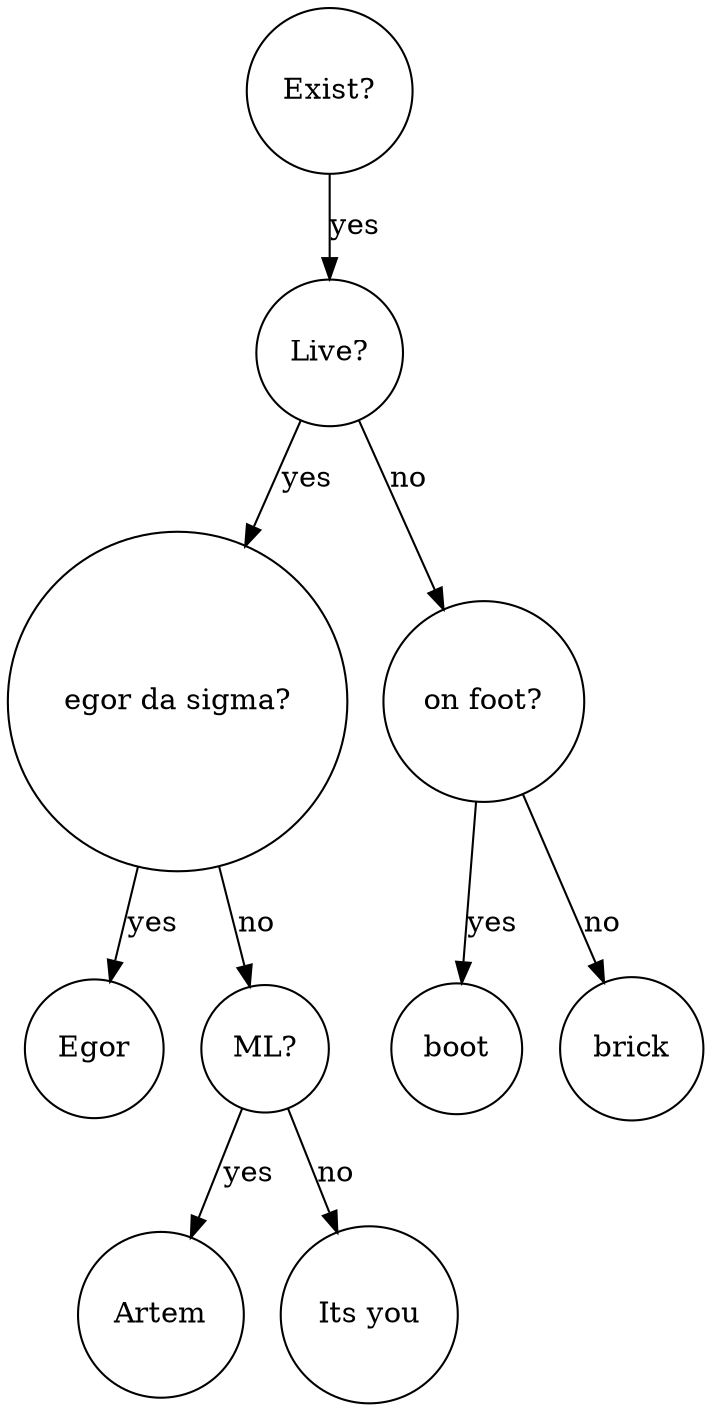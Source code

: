 digraph BST {
    node [shape=circle];
    "Exist?" -> "Live?" [label="yes"];
    "Live?" -> "egor da sigma?" [label="yes"];
    "Live?" -> "on foot?" [label="no"];
    "egor da sigma?" -> "Egor" [label="yes"];
    "egor da sigma?" -> "ML?" [label="no"];
    "ML?" -> "Artem" [label="yes"];
    "ML?" -> "Its you" [label="no"];
    "on foot?" -> "boot" [label="yes"];
    "on foot?" -> "brick" [label="no"];
}
